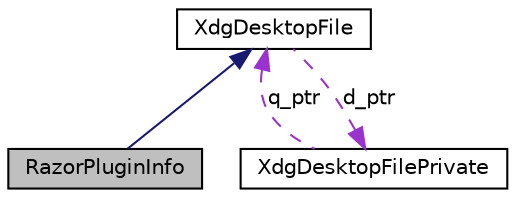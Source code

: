 digraph G
{
  edge [fontname="Helvetica",fontsize="10",labelfontname="Helvetica",labelfontsize="10"];
  node [fontname="Helvetica",fontsize="10",shape=record];
  Node1 [label="RazorPluginInfo",height=0.2,width=0.4,color="black", fillcolor="grey75", style="filled" fontcolor="black"];
  Node2 -> Node1 [dir=back,color="midnightblue",fontsize="10",style="solid",fontname="Helvetica"];
  Node2 [label="XdgDesktopFile",height=0.2,width=0.4,color="black", fillcolor="white", style="filled",URL="$classXdgDesktopFile.html",tooltip="Desktop files handling. XdgDesktopFile class gives the interface for reading the values from the XDG ..."];
  Node3 -> Node2 [dir=back,color="darkorchid3",fontsize="10",style="dashed",label="d_ptr",fontname="Helvetica"];
  Node3 [label="XdgDesktopFilePrivate",height=0.2,width=0.4,color="black", fillcolor="white", style="filled",URL="$classXdgDesktopFilePrivate.html"];
  Node2 -> Node3 [dir=back,color="darkorchid3",fontsize="10",style="dashed",label="q_ptr",fontname="Helvetica"];
}
